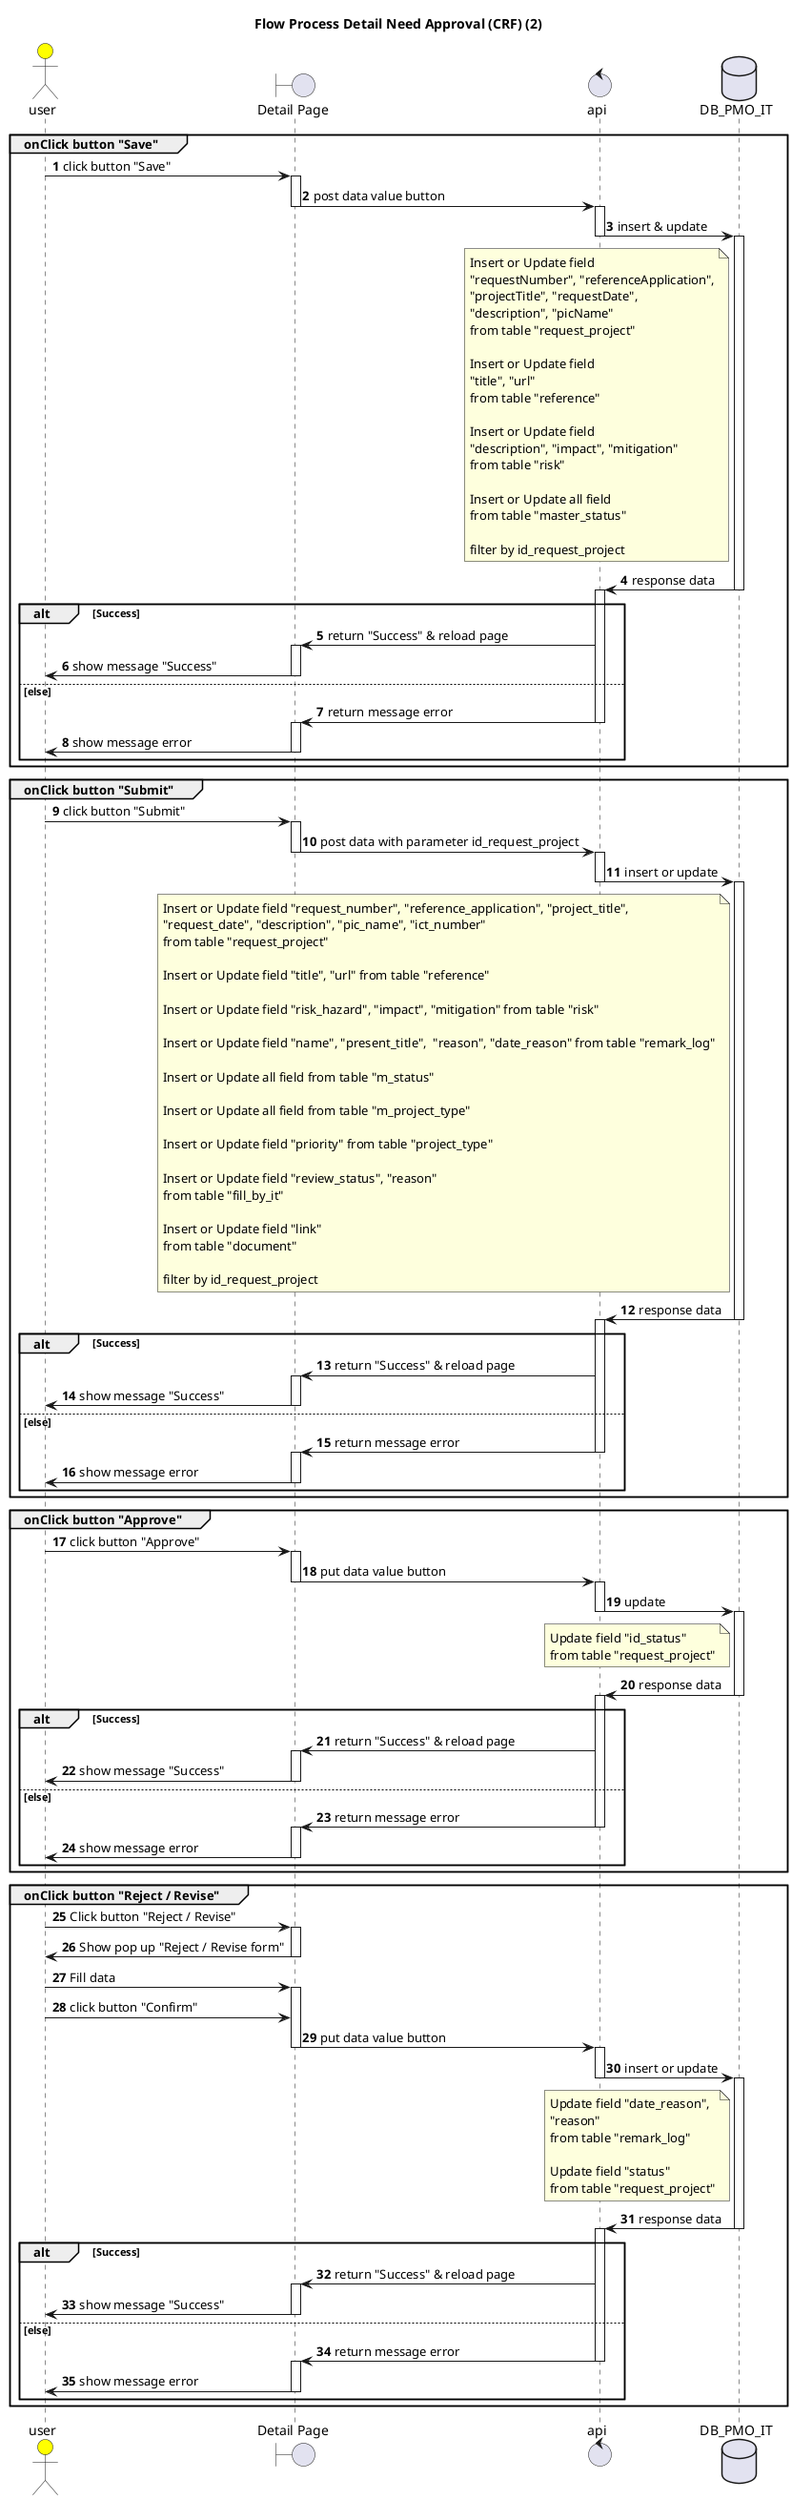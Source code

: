 @startuml PMO IT
title "Flow Process Detail Need Approval (CRF) (2)"

actor "user" as user #Yellow
' boundary "Need Approval Menu" as ui
boundary "Detail Page" as ui2
control "api" as api
database "DB_PMO_IT" as DB_PMO_IT

autonumber
group onClick button "Save"
    user -> ui2 : click button "Save"
    activate ui2
    ui2 -> api : post data value button
    deactivate ui2
    activate api
    api -> DB_PMO_IT : insert & update
    deactivate api
    activate DB_PMO_IT
    note left of DB_PMO_IT
        Insert or Update field
        "requestNumber", "referenceApplication",
        "projectTitle", "requestDate",
        "description", "picName"
        from table "request_project"

        Insert or Update field
        "title", "url"
        from table "reference"

        Insert or Update field
        "description", "impact", "mitigation"
        from table "risk"

        Insert or Update all field 
        from table "master_status"

        filter by id_request_project
    end note
    api <- DB_PMO_IT : response data
    deactivate DB_PMO_IT
    activate api
    alt Success
        ui2 <- api : return "Success" & reload page
        activate ui2
        user <- ui2 : show message "Success"
        deactivate ui2
    else else
        ui2 <- api : return message error
        deactivate api
        activate ui2
        user <- ui2 : show message error
        deactivate ui2
    end
end

group onClick button "Submit"
    user -> ui2 : click button "Submit"
    activate ui2
    ui2 -> api : post data with parameter id_request_project
    deactivate ui2
    activate api
    api -> DB_PMO_IT : insert or update
    deactivate api
    activate DB_PMO_IT
    note left of DB_PMO_IT
        Insert or Update field "request_number", "reference_application", "project_title",
        "request_date", "description", "pic_name", "ict_number"
        from table "request_project"

        Insert or Update field "title", "url" from table "reference"

        Insert or Update field "risk_hazard", "impact", "mitigation" from table "risk"

        Insert or Update field "name", "present_title",  "reason", "date_reason" from table "remark_log"

        Insert or Update all field from table "m_status"

        Insert or Update all field from table "m_project_type"

        Insert or Update field "priority" from table "project_type"

        Insert or Update field "review_status", "reason"
        from table "fill_by_it"

        Insert or Update field "link"
        from table "document"

        filter by id_request_project
    end note
    api <- DB_PMO_IT : response data
    deactivate DB_PMO_IT
    activate api
    alt Success
        ui2 <- api : return "Success" & reload page
        activate ui2
        user <- ui2 : show message "Success"
        deactivate ui2
    else else
        ui2 <- api : return message error
        deactivate api
        activate ui2
        user <- ui2 : show message error
        deactivate ui2
    end
end

group onClick button "Approve"
    user -> ui2 : click button "Approve"
    activate ui2
    ui2 -> api : put data value button
    deactivate ui2
    activate api
    api -> DB_PMO_IT : update
    deactivate api
    activate DB_PMO_IT
    note left of DB_PMO_IT
        Update field "id_status"
        from table "request_project"
    end note
    api <- DB_PMO_IT : response data
    deactivate DB_PMO_IT
    activate api
    alt Success
        ui2 <- api : return "Success" & reload page
        activate ui2
        user <- ui2 : show message "Success"
        deactivate ui2
    else else
        ui2 <- api : return message error
        deactivate api
        activate ui2
        user <- ui2 : show message error
        deactivate ui2
    end
end

group onClick button "Reject / Revise"
    user -> ui2 : Click button "Reject / Revise"
    activate ui2
    ui2 -> user : Show pop up "Reject / Revise form"
    deactivate ui2
    user -> ui2 : Fill data
    activate ui2
    user -> ui2 : click button "Confirm"
    ui2 -> api : put data value button
    deactivate ui2
    activate api
    api -> DB_PMO_IT : insert or update
    deactivate api
    activate DB_PMO_IT
    note left of DB_PMO_IT
        Update field "date_reason",
        "reason"
        from table "remark_log"

        Update field "status"
        from table "request_project"
    end note
    api <- DB_PMO_IT : response data
    deactivate DB_PMO_IT
    activate api
    alt Success
        ui2 <- api : return "Success" & reload page
        activate ui2
        user <- ui2 : show message "Success"
        deactivate ui2
    else else
        ui2 <- api : return message error
        deactivate api
        activate ui2
        user <- ui2 : show message error
        deactivate ui2
    end
end

@enduml